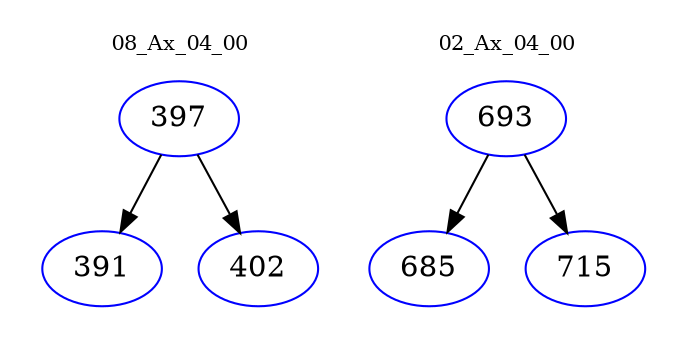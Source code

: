 digraph{
subgraph cluster_0 {
color = white
label = "08_Ax_04_00";
fontsize=10;
T0_397 [label="397", color="blue"]
T0_397 -> T0_391 [color="black"]
T0_391 [label="391", color="blue"]
T0_397 -> T0_402 [color="black"]
T0_402 [label="402", color="blue"]
}
subgraph cluster_1 {
color = white
label = "02_Ax_04_00";
fontsize=10;
T1_693 [label="693", color="blue"]
T1_693 -> T1_685 [color="black"]
T1_685 [label="685", color="blue"]
T1_693 -> T1_715 [color="black"]
T1_715 [label="715", color="blue"]
}
}
